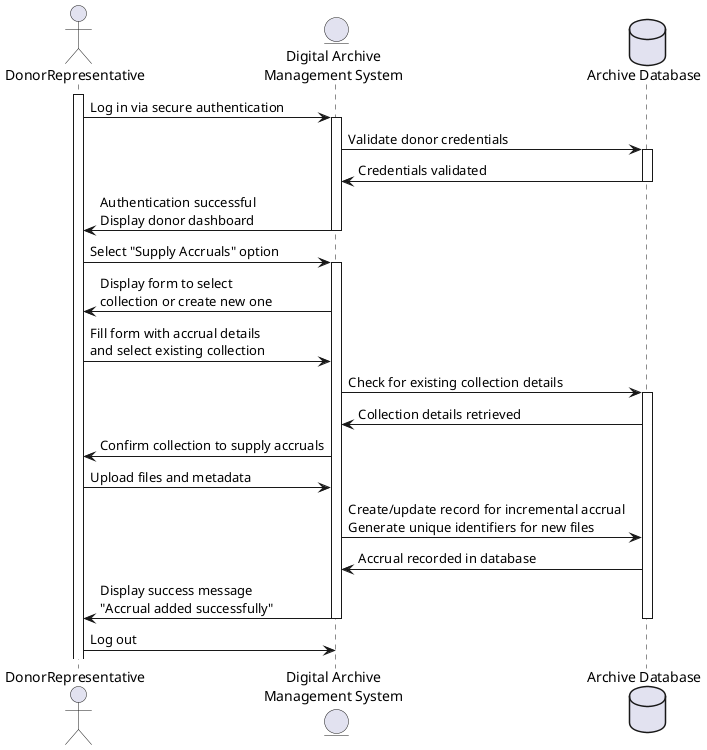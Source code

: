 @startuml
actor DonorRepresentative as donor
entity "Digital Archive\nManagement System" as archive
database "Archive Database" as db

activate donor
donor -> archive : Log in via secure authentication
activate archive
archive -> db : Validate donor credentials
activate db
db -> archive : Credentials validated
deactivate db
archive -> donor : Authentication successful\nDisplay donor dashboard
deactivate archive
donor -> archive : Select "Supply Accruals" option
activate archive
archive -> donor : Display form to select\ncollection or create new one
donor -> archive : Fill form with accrual details\nand select existing collection
archive -> db : Check for existing collection details
activate db
db -> archive : Collection details retrieved
archive -> donor : Confirm collection to supply accruals
donor -> archive : Upload files and metadata
archive -> db : Create/update record for incremental accrual\nGenerate unique identifiers for new files
db -> archive : Accrual recorded in database
archive -> donor : Display success message\n"Accrual added successfully"
deactivate db
deactivate archive
donor -> archive : Log out
@enduml
